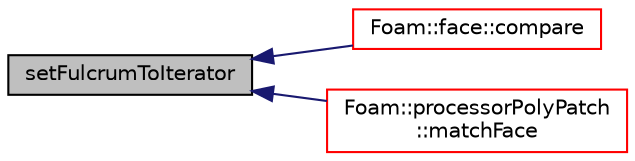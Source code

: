 digraph "setFulcrumToIterator"
{
  bgcolor="transparent";
  edge [fontname="Helvetica",fontsize="10",labelfontname="Helvetica",labelfontsize="10"];
  node [fontname="Helvetica",fontsize="10",shape=record];
  rankdir="LR";
  Node1 [label="setFulcrumToIterator",height=0.2,width=0.4,color="black", fillcolor="grey75", style="filled", fontcolor="black"];
  Node1 -> Node2 [dir="back",color="midnightblue",fontsize="10",style="solid",fontname="Helvetica"];
  Node2 [label="Foam::face::compare",height=0.2,width=0.4,color="red",URL="$a00725.html#a68ba6c56831c8f857f6ce6dd4863cca2",tooltip="Compare faces. "];
  Node1 -> Node3 [dir="back",color="midnightblue",fontsize="10",style="solid",fontname="Helvetica"];
  Node3 [label="Foam::processorPolyPatch\l::matchFace",height=0.2,width=0.4,color="red",URL="$a02034.html#ab01c40557feb9f4d3682ff5bd2476434",tooltip="Returns rotation. "];
}
